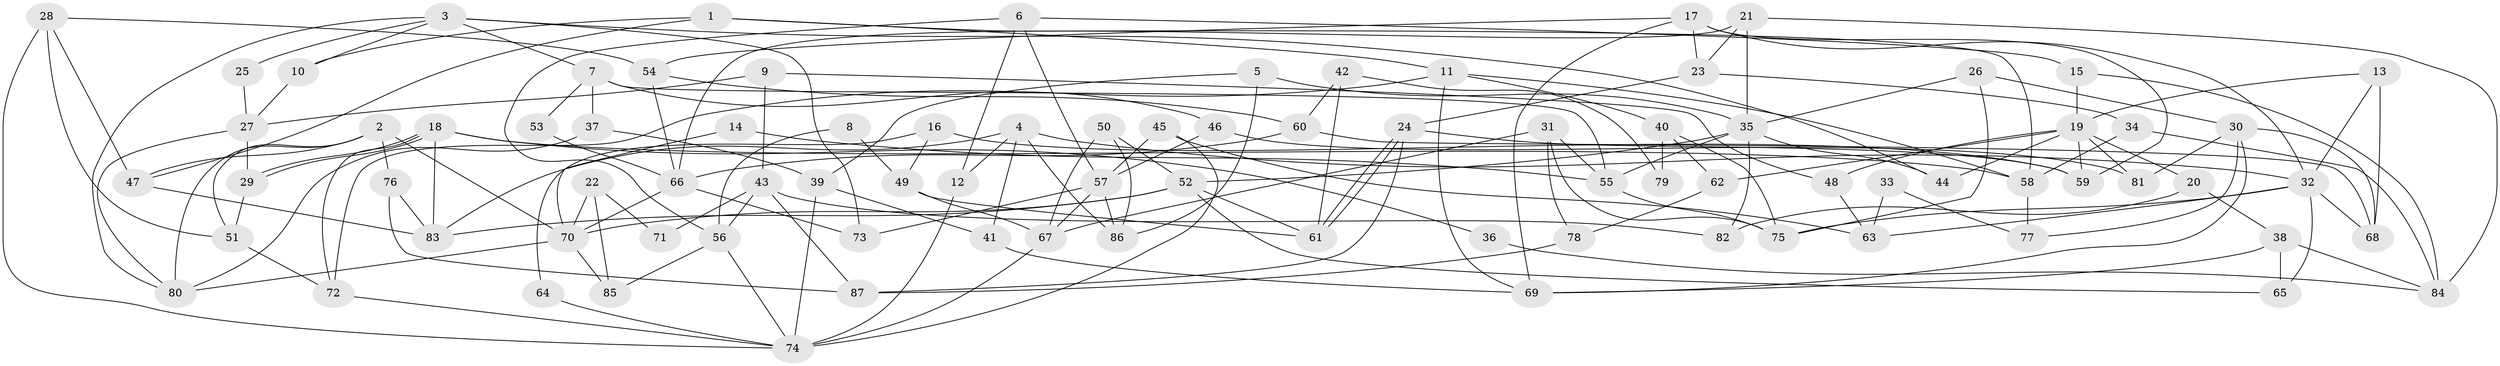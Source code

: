 // Generated by graph-tools (version 1.1) at 2025/50/03/09/25 03:50:09]
// undirected, 87 vertices, 174 edges
graph export_dot {
graph [start="1"]
  node [color=gray90,style=filled];
  1;
  2;
  3;
  4;
  5;
  6;
  7;
  8;
  9;
  10;
  11;
  12;
  13;
  14;
  15;
  16;
  17;
  18;
  19;
  20;
  21;
  22;
  23;
  24;
  25;
  26;
  27;
  28;
  29;
  30;
  31;
  32;
  33;
  34;
  35;
  36;
  37;
  38;
  39;
  40;
  41;
  42;
  43;
  44;
  45;
  46;
  47;
  48;
  49;
  50;
  51;
  52;
  53;
  54;
  55;
  56;
  57;
  58;
  59;
  60;
  61;
  62;
  63;
  64;
  65;
  66;
  67;
  68;
  69;
  70;
  71;
  72;
  73;
  74;
  75;
  76;
  77;
  78;
  79;
  80;
  81;
  82;
  83;
  84;
  85;
  86;
  87;
  1 -- 11;
  1 -- 47;
  1 -- 10;
  1 -- 58;
  2 -- 76;
  2 -- 70;
  2 -- 47;
  2 -- 51;
  2 -- 80;
  3 -- 80;
  3 -- 10;
  3 -- 7;
  3 -- 25;
  3 -- 44;
  3 -- 73;
  4 -- 41;
  4 -- 83;
  4 -- 12;
  4 -- 32;
  4 -- 86;
  5 -- 35;
  5 -- 86;
  5 -- 39;
  6 -- 57;
  6 -- 12;
  6 -- 15;
  6 -- 56;
  7 -- 55;
  7 -- 37;
  7 -- 46;
  7 -- 53;
  8 -- 56;
  8 -- 49;
  9 -- 48;
  9 -- 27;
  9 -- 43;
  10 -- 27;
  11 -- 69;
  11 -- 58;
  11 -- 40;
  11 -- 72;
  12 -- 74;
  13 -- 32;
  13 -- 19;
  13 -- 68;
  14 -- 70;
  14 -- 55;
  15 -- 19;
  15 -- 84;
  16 -- 59;
  16 -- 49;
  16 -- 64;
  17 -- 32;
  17 -- 54;
  17 -- 23;
  17 -- 59;
  17 -- 69;
  18 -- 72;
  18 -- 29;
  18 -- 29;
  18 -- 36;
  18 -- 58;
  18 -- 83;
  19 -- 44;
  19 -- 59;
  19 -- 20;
  19 -- 48;
  19 -- 62;
  19 -- 81;
  20 -- 38;
  20 -- 82;
  21 -- 66;
  21 -- 23;
  21 -- 35;
  21 -- 84;
  22 -- 70;
  22 -- 85;
  22 -- 71;
  23 -- 34;
  23 -- 24;
  24 -- 61;
  24 -- 61;
  24 -- 59;
  24 -- 87;
  25 -- 27;
  26 -- 35;
  26 -- 75;
  26 -- 30;
  27 -- 29;
  27 -- 80;
  28 -- 51;
  28 -- 54;
  28 -- 47;
  28 -- 74;
  29 -- 51;
  30 -- 68;
  30 -- 69;
  30 -- 77;
  30 -- 81;
  31 -- 67;
  31 -- 78;
  31 -- 55;
  31 -- 75;
  32 -- 75;
  32 -- 63;
  32 -- 65;
  32 -- 68;
  33 -- 63;
  33 -- 77;
  34 -- 84;
  34 -- 58;
  35 -- 52;
  35 -- 44;
  35 -- 55;
  35 -- 82;
  36 -- 84;
  37 -- 39;
  37 -- 80;
  38 -- 69;
  38 -- 84;
  38 -- 65;
  39 -- 74;
  39 -- 41;
  40 -- 75;
  40 -- 62;
  40 -- 79;
  41 -- 69;
  42 -- 61;
  42 -- 60;
  42 -- 79;
  43 -- 82;
  43 -- 56;
  43 -- 71;
  43 -- 87;
  45 -- 57;
  45 -- 74;
  45 -- 63;
  46 -- 81;
  46 -- 57;
  47 -- 83;
  48 -- 63;
  49 -- 61;
  49 -- 67;
  50 -- 52;
  50 -- 67;
  50 -- 86;
  51 -- 72;
  52 -- 65;
  52 -- 83;
  52 -- 61;
  52 -- 70;
  53 -- 66;
  54 -- 60;
  54 -- 66;
  55 -- 75;
  56 -- 74;
  56 -- 85;
  57 -- 86;
  57 -- 67;
  57 -- 73;
  58 -- 77;
  60 -- 66;
  60 -- 68;
  62 -- 78;
  64 -- 74;
  66 -- 70;
  66 -- 73;
  67 -- 74;
  70 -- 80;
  70 -- 85;
  72 -- 74;
  76 -- 87;
  76 -- 83;
  78 -- 87;
}
